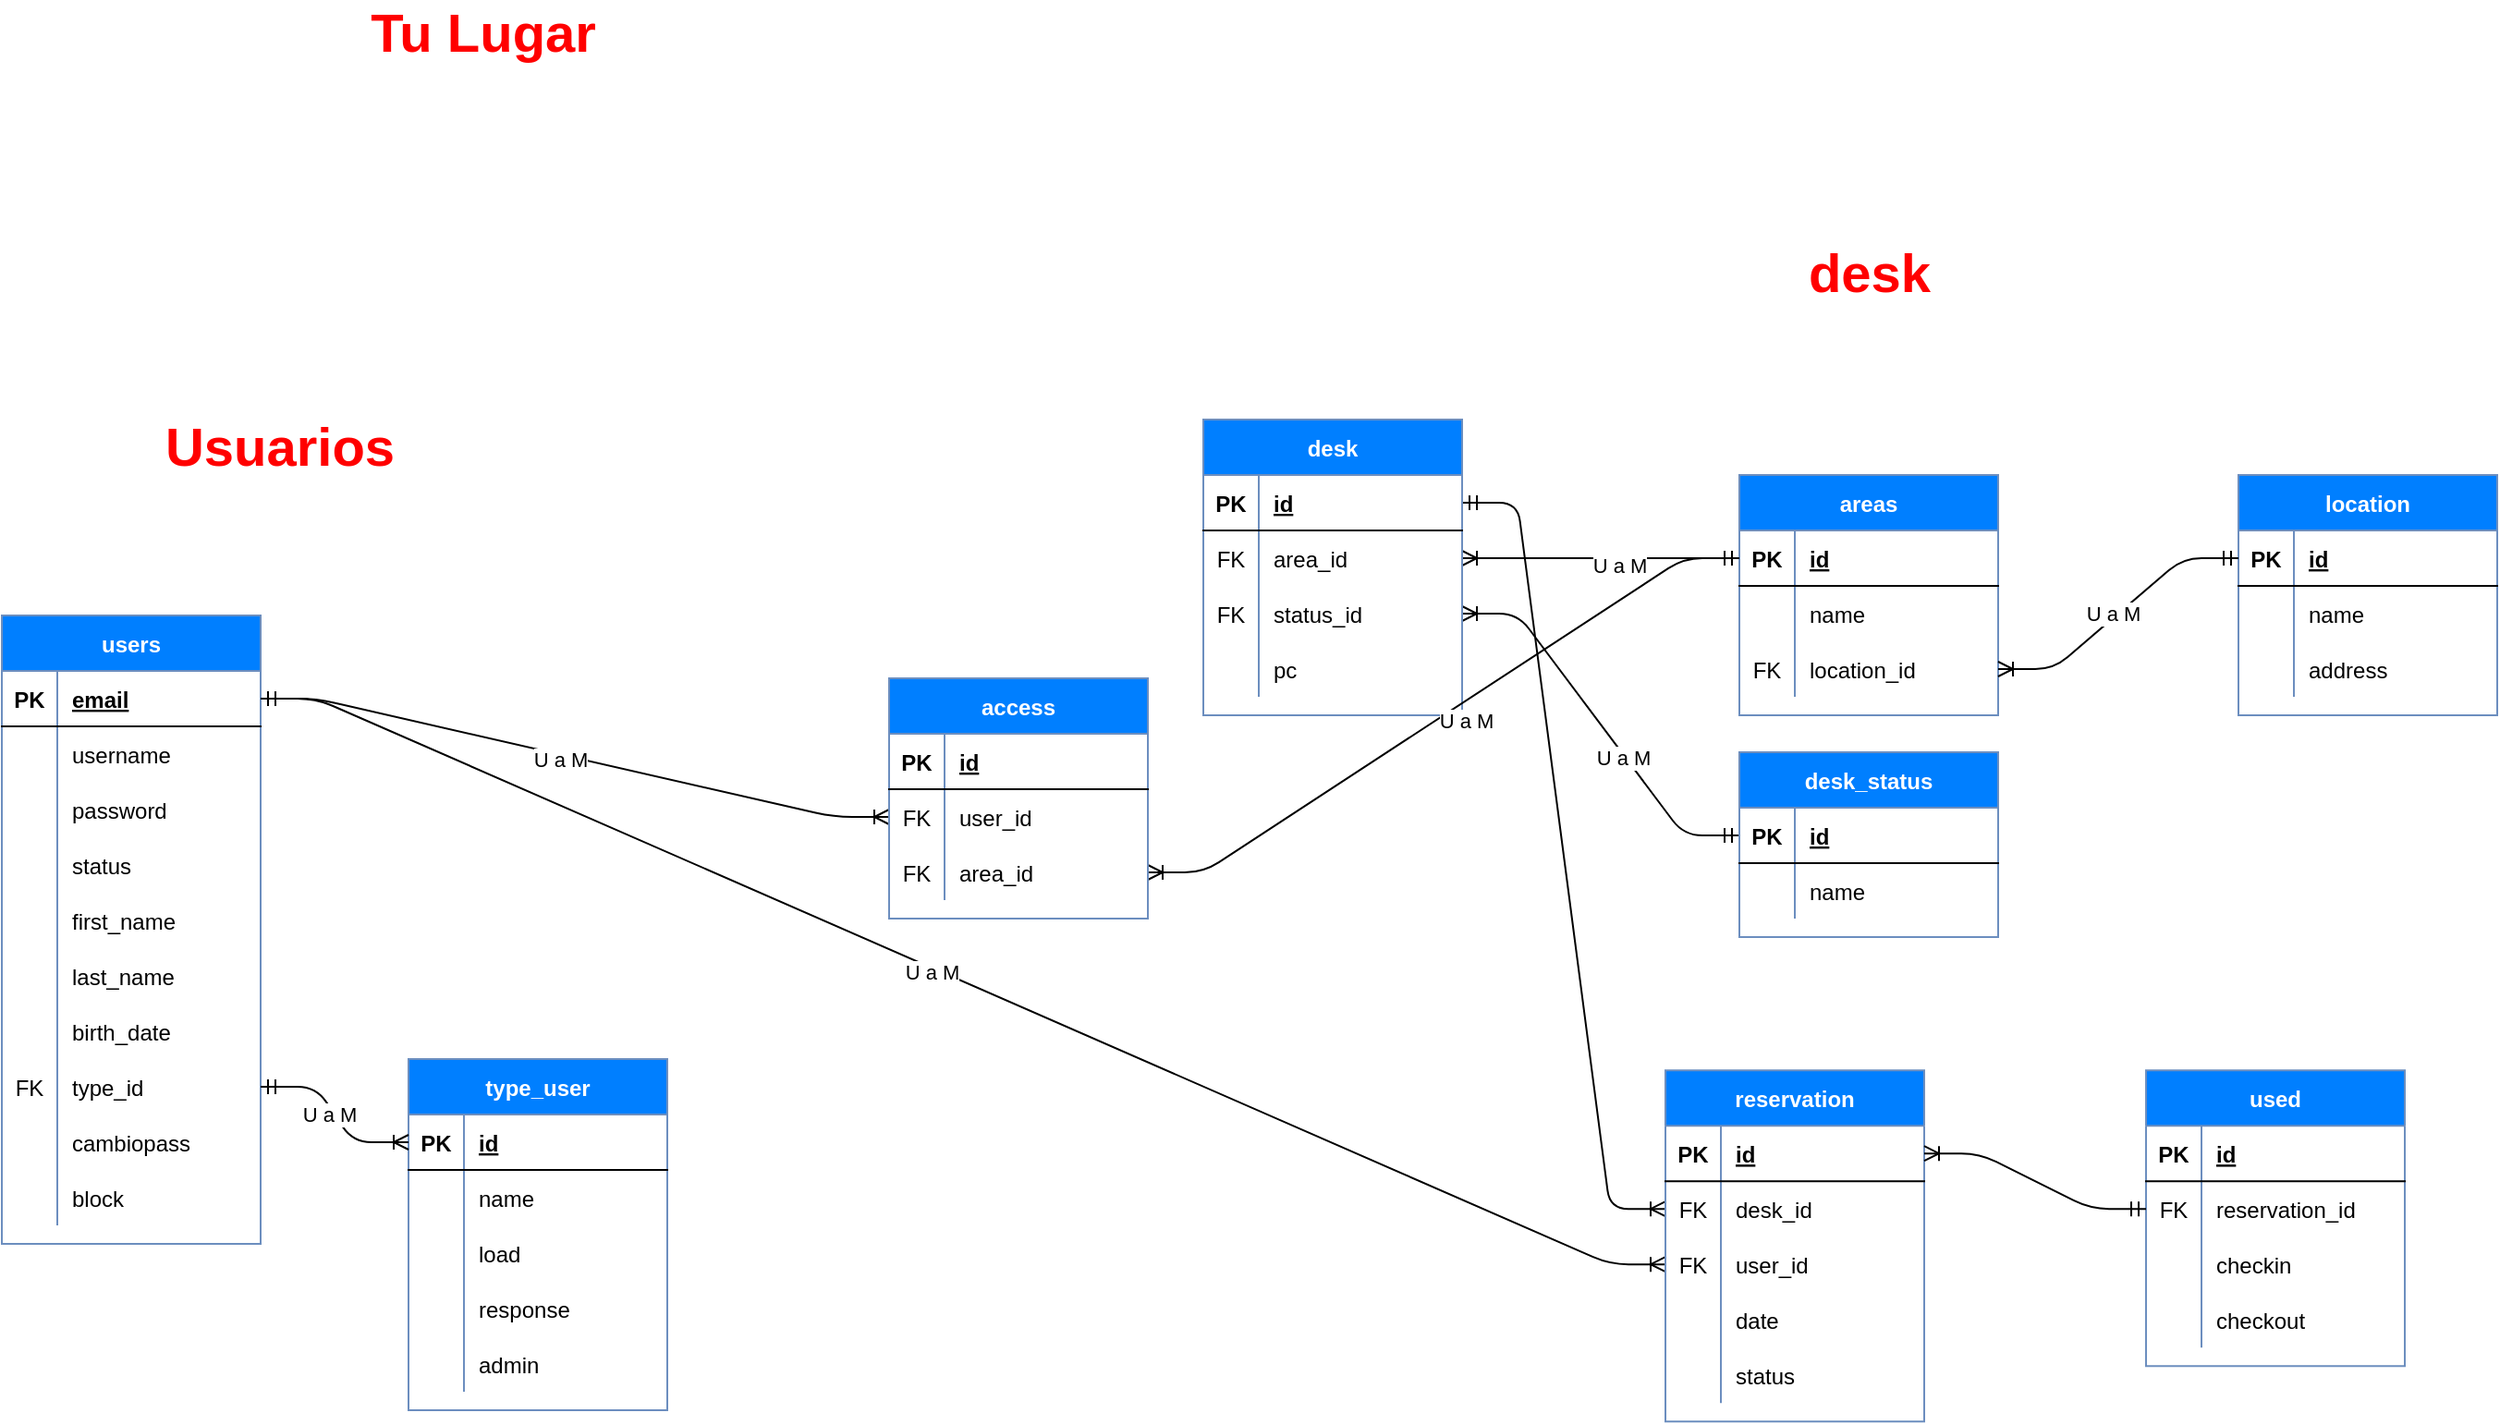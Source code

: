 <mxfile version="13.7.5" type="github">
  <diagram id="R5pfA701NaSD8N2ByGOf" name="Page-1">
    <mxGraphModel dx="3206" dy="490" grid="1" gridSize="10" guides="1" tooltips="1" connect="1" arrows="1" fold="1" page="1" pageScale="1" pageWidth="1169" pageHeight="827" math="0" shadow="0">
      <root>
        <mxCell id="0" />
        <mxCell id="1" parent="0" />
        <mxCell id="119IcOjmTgw26iHcHYF6-54" value="&lt;span style=&quot;font-size: 29px&quot;&gt;&lt;b&gt;Tu Lugar&lt;/b&gt;&lt;/span&gt;" style="text;html=1;align=center;verticalAlign=middle;resizable=0;points=[];;autosize=1;fontColor=#FF0000;" parent="1" vertex="1">
          <mxGeometry x="-1240" y="50" width="140" height="30" as="geometry" />
        </mxCell>
        <mxCell id="119IcOjmTgw26iHcHYF6-61" style="edgeStyle=orthogonalEdgeStyle;rounded=0;orthogonalLoop=1;jettySize=auto;html=1;exitX=0;exitY=0.25;exitDx=0;exitDy=0;entryX=0.5;entryY=1;entryDx=0;entryDy=0;fontSize=20;strokeColor=none;endArrow=ERoneToMany;endFill=0;startArrow=ERmandOne;startFill=0;" parent="1" edge="1">
          <mxGeometry relative="1" as="geometry">
            <mxPoint x="-874.833" y="496.17" as="targetPoint" />
            <mxPoint x="-670.5" y="390.59" as="sourcePoint" />
          </mxGeometry>
        </mxCell>
        <mxCell id="CLIR_dkmVU7LcoB8GXZn-50" value="" style="edgeStyle=entityRelationEdgeStyle;fontSize=12;html=1;endArrow=ERoneToMany;startArrow=ERmandOne;" parent="1" source="wo6G9_hcHMEhKj3WZoyq-82" target="wo6G9_hcHMEhKj3WZoyq-15" edge="1">
          <mxGeometry width="100" height="100" relative="1" as="geometry">
            <mxPoint x="-1159.5" y="414" as="sourcePoint" />
            <mxPoint x="-1059.5" y="314" as="targetPoint" />
          </mxGeometry>
        </mxCell>
        <mxCell id="CLIR_dkmVU7LcoB8GXZn-51" value="U a M" style="edgeLabel;html=1;align=center;verticalAlign=middle;resizable=0;points=[];fontColor=#000000;" parent="CLIR_dkmVU7LcoB8GXZn-50" vertex="1" connectable="0">
          <mxGeometry x="-0.206" y="1" relative="1" as="geometry">
            <mxPoint as="offset" />
          </mxGeometry>
        </mxCell>
        <mxCell id="CLIR_dkmVU7LcoB8GXZn-52" value="" style="edgeStyle=entityRelationEdgeStyle;fontSize=12;html=1;endArrow=ERoneToMany;startArrow=ERmandOne;" parent="1" source="wo6G9_hcHMEhKj3WZoyq-42" target="wo6G9_hcHMEhKj3WZoyq-12" edge="1">
          <mxGeometry width="100" height="100" relative="1" as="geometry">
            <mxPoint x="-1159.5" y="414" as="sourcePoint" />
            <mxPoint x="-1059.5" y="314" as="targetPoint" />
          </mxGeometry>
        </mxCell>
        <mxCell id="CLIR_dkmVU7LcoB8GXZn-53" value="U a M" style="edgeLabel;html=1;align=center;verticalAlign=middle;resizable=0;points=[];fontColor=#000000;" parent="CLIR_dkmVU7LcoB8GXZn-52" vertex="1" connectable="0">
          <mxGeometry x="-0.007" y="2" relative="1" as="geometry">
            <mxPoint x="9.53" y="1.5" as="offset" />
          </mxGeometry>
        </mxCell>
        <mxCell id="XidrcmPHRUJYJWmRy7Ku-38" value="&lt;span style=&quot;font-size: 29px&quot;&gt;&lt;b&gt;desk&lt;/b&gt;&lt;/span&gt;" style="text;html=1;align=center;verticalAlign=middle;resizable=0;points=[];;autosize=1;fontColor=#FF0000;" parent="1" vertex="1">
          <mxGeometry x="-460" y="180" width="80" height="30" as="geometry" />
        </mxCell>
        <mxCell id="AehaRHMQvMuTLqHuPT1a-1" value="&lt;span style=&quot;font-size: 29px&quot;&gt;&lt;b&gt;Usuarios&lt;/b&gt;&lt;/span&gt;" style="text;html=1;align=center;verticalAlign=middle;resizable=0;points=[];;autosize=1;fontColor=#FF0000;" parent="1" vertex="1">
          <mxGeometry x="-1350" y="274" width="140" height="30" as="geometry" />
        </mxCell>
        <mxCell id="q4nYXfPgGUGxlYT1T-ly-5" value="" style="edgeStyle=entityRelationEdgeStyle;fontSize=12;html=1;endArrow=ERoneToMany;startArrow=ERmandOne;entryX=0;entryY=0.5;entryDx=0;entryDy=0;" parent="1" source="wo6G9_hcHMEhKj3WZoyq-115" target="wo6G9_hcHMEhKj3WZoyq-108" edge="1">
          <mxGeometry width="100" height="100" relative="1" as="geometry">
            <mxPoint x="-1550" y="505.94" as="sourcePoint" />
            <mxPoint x="-872.62" y="650" as="targetPoint" />
          </mxGeometry>
        </mxCell>
        <mxCell id="q4nYXfPgGUGxlYT1T-ly-6" value="U a M" style="edgeLabel;html=1;align=center;verticalAlign=middle;resizable=0;points=[];" parent="q4nYXfPgGUGxlYT1T-ly-5" vertex="1" connectable="0">
          <mxGeometry x="-0.044" y="-2" relative="1" as="geometry">
            <mxPoint as="offset" />
          </mxGeometry>
        </mxCell>
        <mxCell id="q4nYXfPgGUGxlYT1T-ly-7" value="" style="edgeStyle=entityRelationEdgeStyle;fontSize=12;html=1;endArrow=ERoneToMany;startArrow=ERmandOne;entryX=0;entryY=0.5;entryDx=0;entryDy=0;" parent="1" source="wo6G9_hcHMEhKj3WZoyq-9" target="wo6G9_hcHMEhKj3WZoyq-105" edge="1">
          <mxGeometry width="100" height="100" relative="1" as="geometry">
            <mxPoint x="-680.5" y="440" as="sourcePoint" />
            <mxPoint x="-1120" y="430" as="targetPoint" />
          </mxGeometry>
        </mxCell>
        <mxCell id="wo6G9_hcHMEhKj3WZoyq-8" value="desk" style="shape=table;startSize=30;container=1;collapsible=1;childLayout=tableLayout;fixedRows=1;rowLines=0;fontStyle=1;align=center;resizeLast=1;labelBackgroundColor=none;strokeColor=#6c8ebf;fillColor=#007FFF;fontColor=#FFFFFF;" parent="1" vertex="1">
          <mxGeometry x="-780" y="274" width="140" height="160" as="geometry">
            <mxRectangle x="-620" y="560" width="60" height="30" as="alternateBounds" />
          </mxGeometry>
        </mxCell>
        <mxCell id="wo6G9_hcHMEhKj3WZoyq-9" value="" style="shape=partialRectangle;collapsible=0;dropTarget=0;pointerEvents=0;fillColor=none;top=0;left=0;bottom=1;right=0;points=[[0,0.5],[1,0.5]];portConstraint=eastwest;" parent="wo6G9_hcHMEhKj3WZoyq-8" vertex="1">
          <mxGeometry y="30" width="140" height="30" as="geometry" />
        </mxCell>
        <mxCell id="wo6G9_hcHMEhKj3WZoyq-10" value="PK" style="shape=partialRectangle;connectable=0;fillColor=none;top=0;left=0;bottom=0;right=0;fontStyle=1;overflow=hidden;" parent="wo6G9_hcHMEhKj3WZoyq-9" vertex="1">
          <mxGeometry width="30" height="30" as="geometry" />
        </mxCell>
        <mxCell id="wo6G9_hcHMEhKj3WZoyq-11" value="id" style="shape=partialRectangle;connectable=0;fillColor=none;top=0;left=0;bottom=0;right=0;align=left;spacingLeft=6;fontStyle=5;overflow=hidden;" parent="wo6G9_hcHMEhKj3WZoyq-9" vertex="1">
          <mxGeometry x="30" width="110" height="30" as="geometry" />
        </mxCell>
        <mxCell id="wo6G9_hcHMEhKj3WZoyq-12" value="" style="shape=partialRectangle;collapsible=0;dropTarget=0;pointerEvents=0;fillColor=none;top=0;left=0;bottom=0;right=0;points=[[0,0.5],[1,0.5]];portConstraint=eastwest;" parent="wo6G9_hcHMEhKj3WZoyq-8" vertex="1">
          <mxGeometry y="60" width="140" height="30" as="geometry" />
        </mxCell>
        <mxCell id="wo6G9_hcHMEhKj3WZoyq-13" value="FK" style="shape=partialRectangle;connectable=0;fillColor=none;top=0;left=0;bottom=0;right=0;editable=1;overflow=hidden;" parent="wo6G9_hcHMEhKj3WZoyq-12" vertex="1">
          <mxGeometry width="30" height="30" as="geometry" />
        </mxCell>
        <mxCell id="wo6G9_hcHMEhKj3WZoyq-14" value="area_id" style="shape=partialRectangle;connectable=0;fillColor=none;top=0;left=0;bottom=0;right=0;align=left;spacingLeft=6;overflow=hidden;" parent="wo6G9_hcHMEhKj3WZoyq-12" vertex="1">
          <mxGeometry x="30" width="110" height="30" as="geometry" />
        </mxCell>
        <mxCell id="wo6G9_hcHMEhKj3WZoyq-15" value="" style="shape=partialRectangle;collapsible=0;dropTarget=0;pointerEvents=0;fillColor=none;top=0;left=0;bottom=0;right=0;points=[[0,0.5],[1,0.5]];portConstraint=eastwest;" parent="wo6G9_hcHMEhKj3WZoyq-8" vertex="1">
          <mxGeometry y="90" width="140" height="30" as="geometry" />
        </mxCell>
        <mxCell id="wo6G9_hcHMEhKj3WZoyq-16" value="FK" style="shape=partialRectangle;connectable=0;fillColor=none;top=0;left=0;bottom=0;right=0;editable=1;overflow=hidden;" parent="wo6G9_hcHMEhKj3WZoyq-15" vertex="1">
          <mxGeometry width="30" height="30" as="geometry" />
        </mxCell>
        <mxCell id="wo6G9_hcHMEhKj3WZoyq-17" value="status_id" style="shape=partialRectangle;connectable=0;fillColor=none;top=0;left=0;bottom=0;right=0;align=left;spacingLeft=6;overflow=hidden;" parent="wo6G9_hcHMEhKj3WZoyq-15" vertex="1">
          <mxGeometry x="30" width="110" height="30" as="geometry" />
        </mxCell>
        <mxCell id="wo6G9_hcHMEhKj3WZoyq-18" value="" style="shape=partialRectangle;collapsible=0;dropTarget=0;pointerEvents=0;fillColor=none;top=0;left=0;bottom=0;right=0;points=[[0,0.5],[1,0.5]];portConstraint=eastwest;" parent="wo6G9_hcHMEhKj3WZoyq-8" vertex="1">
          <mxGeometry y="120" width="140" height="30" as="geometry" />
        </mxCell>
        <mxCell id="wo6G9_hcHMEhKj3WZoyq-19" value="" style="shape=partialRectangle;connectable=0;fillColor=none;top=0;left=0;bottom=0;right=0;editable=1;overflow=hidden;" parent="wo6G9_hcHMEhKj3WZoyq-18" vertex="1">
          <mxGeometry width="30" height="30" as="geometry" />
        </mxCell>
        <mxCell id="wo6G9_hcHMEhKj3WZoyq-20" value="pc" style="shape=partialRectangle;connectable=0;fillColor=none;top=0;left=0;bottom=0;right=0;align=left;spacingLeft=6;overflow=hidden;" parent="wo6G9_hcHMEhKj3WZoyq-18" vertex="1">
          <mxGeometry x="30" width="110" height="30" as="geometry" />
        </mxCell>
        <mxCell id="wo6G9_hcHMEhKj3WZoyq-41" value="areas" style="shape=table;startSize=30;container=1;collapsible=1;childLayout=tableLayout;fixedRows=1;rowLines=0;fontStyle=1;align=center;resizeLast=1;labelBackgroundColor=none;strokeColor=#6c8ebf;fillColor=#007FFF;fontColor=#FFFFFF;" parent="1" vertex="1">
          <mxGeometry x="-490" y="304" width="140" height="130" as="geometry">
            <mxRectangle x="-620" y="560" width="60" height="30" as="alternateBounds" />
          </mxGeometry>
        </mxCell>
        <mxCell id="wo6G9_hcHMEhKj3WZoyq-42" value="" style="shape=partialRectangle;collapsible=0;dropTarget=0;pointerEvents=0;fillColor=none;top=0;left=0;bottom=1;right=0;points=[[0,0.5],[1,0.5]];portConstraint=eastwest;" parent="wo6G9_hcHMEhKj3WZoyq-41" vertex="1">
          <mxGeometry y="30" width="140" height="30" as="geometry" />
        </mxCell>
        <mxCell id="wo6G9_hcHMEhKj3WZoyq-43" value="PK" style="shape=partialRectangle;connectable=0;fillColor=none;top=0;left=0;bottom=0;right=0;fontStyle=1;overflow=hidden;" parent="wo6G9_hcHMEhKj3WZoyq-42" vertex="1">
          <mxGeometry width="30" height="30" as="geometry" />
        </mxCell>
        <mxCell id="wo6G9_hcHMEhKj3WZoyq-44" value="id" style="shape=partialRectangle;connectable=0;fillColor=none;top=0;left=0;bottom=0;right=0;align=left;spacingLeft=6;fontStyle=5;overflow=hidden;" parent="wo6G9_hcHMEhKj3WZoyq-42" vertex="1">
          <mxGeometry x="30" width="110" height="30" as="geometry" />
        </mxCell>
        <mxCell id="wo6G9_hcHMEhKj3WZoyq-45" value="" style="shape=partialRectangle;collapsible=0;dropTarget=0;pointerEvents=0;fillColor=none;top=0;left=0;bottom=0;right=0;points=[[0,0.5],[1,0.5]];portConstraint=eastwest;" parent="wo6G9_hcHMEhKj3WZoyq-41" vertex="1">
          <mxGeometry y="60" width="140" height="30" as="geometry" />
        </mxCell>
        <mxCell id="wo6G9_hcHMEhKj3WZoyq-46" value="" style="shape=partialRectangle;connectable=0;fillColor=none;top=0;left=0;bottom=0;right=0;editable=1;overflow=hidden;" parent="wo6G9_hcHMEhKj3WZoyq-45" vertex="1">
          <mxGeometry width="30" height="30" as="geometry" />
        </mxCell>
        <mxCell id="wo6G9_hcHMEhKj3WZoyq-47" value="name" style="shape=partialRectangle;connectable=0;fillColor=none;top=0;left=0;bottom=0;right=0;align=left;spacingLeft=6;overflow=hidden;" parent="wo6G9_hcHMEhKj3WZoyq-45" vertex="1">
          <mxGeometry x="30" width="110" height="30" as="geometry" />
        </mxCell>
        <mxCell id="wo6G9_hcHMEhKj3WZoyq-48" value="" style="shape=partialRectangle;collapsible=0;dropTarget=0;pointerEvents=0;fillColor=none;top=0;left=0;bottom=0;right=0;points=[[0,0.5],[1,0.5]];portConstraint=eastwest;" parent="wo6G9_hcHMEhKj3WZoyq-41" vertex="1">
          <mxGeometry y="90" width="140" height="30" as="geometry" />
        </mxCell>
        <mxCell id="wo6G9_hcHMEhKj3WZoyq-49" value="FK" style="shape=partialRectangle;connectable=0;fillColor=none;top=0;left=0;bottom=0;right=0;editable=1;overflow=hidden;" parent="wo6G9_hcHMEhKj3WZoyq-48" vertex="1">
          <mxGeometry width="30" height="30" as="geometry" />
        </mxCell>
        <mxCell id="wo6G9_hcHMEhKj3WZoyq-50" value="location_id" style="shape=partialRectangle;connectable=0;fillColor=none;top=0;left=0;bottom=0;right=0;align=left;spacingLeft=6;overflow=hidden;" parent="wo6G9_hcHMEhKj3WZoyq-48" vertex="1">
          <mxGeometry x="30" width="110" height="30" as="geometry" />
        </mxCell>
        <mxCell id="wo6G9_hcHMEhKj3WZoyq-81" value="desk_status" style="shape=table;startSize=30;container=1;collapsible=1;childLayout=tableLayout;fixedRows=1;rowLines=0;fontStyle=1;align=center;resizeLast=1;labelBackgroundColor=none;strokeColor=#6c8ebf;fillColor=#007FFF;fontColor=#FFFFFF;" parent="1" vertex="1">
          <mxGeometry x="-490" y="454" width="140" height="100" as="geometry">
            <mxRectangle x="-620" y="560" width="60" height="30" as="alternateBounds" />
          </mxGeometry>
        </mxCell>
        <mxCell id="wo6G9_hcHMEhKj3WZoyq-82" value="" style="shape=partialRectangle;collapsible=0;dropTarget=0;pointerEvents=0;fillColor=none;top=0;left=0;bottom=1;right=0;points=[[0,0.5],[1,0.5]];portConstraint=eastwest;" parent="wo6G9_hcHMEhKj3WZoyq-81" vertex="1">
          <mxGeometry y="30" width="140" height="30" as="geometry" />
        </mxCell>
        <mxCell id="wo6G9_hcHMEhKj3WZoyq-83" value="PK" style="shape=partialRectangle;connectable=0;fillColor=none;top=0;left=0;bottom=0;right=0;fontStyle=1;overflow=hidden;" parent="wo6G9_hcHMEhKj3WZoyq-82" vertex="1">
          <mxGeometry width="30" height="30" as="geometry" />
        </mxCell>
        <mxCell id="wo6G9_hcHMEhKj3WZoyq-84" value="id" style="shape=partialRectangle;connectable=0;fillColor=none;top=0;left=0;bottom=0;right=0;align=left;spacingLeft=6;fontStyle=5;overflow=hidden;" parent="wo6G9_hcHMEhKj3WZoyq-82" vertex="1">
          <mxGeometry x="30" width="110" height="30" as="geometry" />
        </mxCell>
        <mxCell id="wo6G9_hcHMEhKj3WZoyq-85" value="" style="shape=partialRectangle;collapsible=0;dropTarget=0;pointerEvents=0;fillColor=none;top=0;left=0;bottom=0;right=0;points=[[0,0.5],[1,0.5]];portConstraint=eastwest;" parent="wo6G9_hcHMEhKj3WZoyq-81" vertex="1">
          <mxGeometry y="60" width="140" height="30" as="geometry" />
        </mxCell>
        <mxCell id="wo6G9_hcHMEhKj3WZoyq-86" value="" style="shape=partialRectangle;connectable=0;fillColor=none;top=0;left=0;bottom=0;right=0;editable=1;overflow=hidden;" parent="wo6G9_hcHMEhKj3WZoyq-85" vertex="1">
          <mxGeometry width="30" height="30" as="geometry" />
        </mxCell>
        <mxCell id="wo6G9_hcHMEhKj3WZoyq-87" value="name" style="shape=partialRectangle;connectable=0;fillColor=none;top=0;left=0;bottom=0;right=0;align=left;spacingLeft=6;overflow=hidden;" parent="wo6G9_hcHMEhKj3WZoyq-85" vertex="1">
          <mxGeometry x="30" width="110" height="30" as="geometry" />
        </mxCell>
        <mxCell id="wo6G9_hcHMEhKj3WZoyq-91" value="location" style="shape=table;startSize=30;container=1;collapsible=1;childLayout=tableLayout;fixedRows=1;rowLines=0;fontStyle=1;align=center;resizeLast=1;labelBackgroundColor=none;strokeColor=#6c8ebf;fillColor=#007FFF;fontColor=#FFFFFF;" parent="1" vertex="1">
          <mxGeometry x="-220" y="304" width="140" height="130" as="geometry">
            <mxRectangle x="-620" y="560" width="60" height="30" as="alternateBounds" />
          </mxGeometry>
        </mxCell>
        <mxCell id="wo6G9_hcHMEhKj3WZoyq-92" value="" style="shape=partialRectangle;collapsible=0;dropTarget=0;pointerEvents=0;fillColor=none;top=0;left=0;bottom=1;right=0;points=[[0,0.5],[1,0.5]];portConstraint=eastwest;" parent="wo6G9_hcHMEhKj3WZoyq-91" vertex="1">
          <mxGeometry y="30" width="140" height="30" as="geometry" />
        </mxCell>
        <mxCell id="wo6G9_hcHMEhKj3WZoyq-93" value="PK" style="shape=partialRectangle;connectable=0;fillColor=none;top=0;left=0;bottom=0;right=0;fontStyle=1;overflow=hidden;" parent="wo6G9_hcHMEhKj3WZoyq-92" vertex="1">
          <mxGeometry width="30" height="30" as="geometry" />
        </mxCell>
        <mxCell id="wo6G9_hcHMEhKj3WZoyq-94" value="id" style="shape=partialRectangle;connectable=0;fillColor=none;top=0;left=0;bottom=0;right=0;align=left;spacingLeft=6;fontStyle=5;overflow=hidden;" parent="wo6G9_hcHMEhKj3WZoyq-92" vertex="1">
          <mxGeometry x="30" width="110" height="30" as="geometry" />
        </mxCell>
        <mxCell id="wo6G9_hcHMEhKj3WZoyq-95" value="" style="shape=partialRectangle;collapsible=0;dropTarget=0;pointerEvents=0;fillColor=none;top=0;left=0;bottom=0;right=0;points=[[0,0.5],[1,0.5]];portConstraint=eastwest;" parent="wo6G9_hcHMEhKj3WZoyq-91" vertex="1">
          <mxGeometry y="60" width="140" height="30" as="geometry" />
        </mxCell>
        <mxCell id="wo6G9_hcHMEhKj3WZoyq-96" value="" style="shape=partialRectangle;connectable=0;fillColor=none;top=0;left=0;bottom=0;right=0;editable=1;overflow=hidden;" parent="wo6G9_hcHMEhKj3WZoyq-95" vertex="1">
          <mxGeometry width="30" height="30" as="geometry" />
        </mxCell>
        <mxCell id="wo6G9_hcHMEhKj3WZoyq-97" value="name" style="shape=partialRectangle;connectable=0;fillColor=none;top=0;left=0;bottom=0;right=0;align=left;spacingLeft=6;overflow=hidden;" parent="wo6G9_hcHMEhKj3WZoyq-95" vertex="1">
          <mxGeometry x="30" width="110" height="30" as="geometry" />
        </mxCell>
        <mxCell id="wo6G9_hcHMEhKj3WZoyq-98" value="" style="shape=partialRectangle;collapsible=0;dropTarget=0;pointerEvents=0;fillColor=none;top=0;left=0;bottom=0;right=0;points=[[0,0.5],[1,0.5]];portConstraint=eastwest;" parent="wo6G9_hcHMEhKj3WZoyq-91" vertex="1">
          <mxGeometry y="90" width="140" height="30" as="geometry" />
        </mxCell>
        <mxCell id="wo6G9_hcHMEhKj3WZoyq-99" value="" style="shape=partialRectangle;connectable=0;fillColor=none;top=0;left=0;bottom=0;right=0;editable=1;overflow=hidden;" parent="wo6G9_hcHMEhKj3WZoyq-98" vertex="1">
          <mxGeometry width="30" height="30" as="geometry" />
        </mxCell>
        <mxCell id="wo6G9_hcHMEhKj3WZoyq-100" value="address" style="shape=partialRectangle;connectable=0;fillColor=none;top=0;left=0;bottom=0;right=0;align=left;spacingLeft=6;overflow=hidden;" parent="wo6G9_hcHMEhKj3WZoyq-98" vertex="1">
          <mxGeometry x="30" width="110" height="30" as="geometry" />
        </mxCell>
        <mxCell id="wo6G9_hcHMEhKj3WZoyq-6" value="" style="edgeStyle=entityRelationEdgeStyle;fontSize=12;html=1;endArrow=ERoneToMany;startArrow=ERmandOne;" parent="1" source="wo6G9_hcHMEhKj3WZoyq-92" target="wo6G9_hcHMEhKj3WZoyq-48" edge="1">
          <mxGeometry width="100" height="100" relative="1" as="geometry">
            <mxPoint x="-560" y="314" as="sourcePoint" />
            <mxPoint x="-460" y="214" as="targetPoint" />
          </mxGeometry>
        </mxCell>
        <mxCell id="wo6G9_hcHMEhKj3WZoyq-7" value="U a M" style="edgeLabel;html=1;align=center;verticalAlign=middle;resizable=0;points=[];fontColor=#000000;" parent="1" vertex="1" connectable="0">
          <mxGeometry x="-580.004" y="353.997" as="geometry">
            <mxPoint x="292" y="25" as="offset" />
          </mxGeometry>
        </mxCell>
        <mxCell id="wo6G9_hcHMEhKj3WZoyq-101" value="reservation" style="shape=table;startSize=30;container=1;collapsible=1;childLayout=tableLayout;fixedRows=1;rowLines=0;fontStyle=1;align=center;resizeLast=1;labelBackgroundColor=none;strokeColor=#6c8ebf;fillColor=#007FFF;fontColor=#FFFFFF;" parent="1" vertex="1">
          <mxGeometry x="-530" y="626.08" width="140" height="190" as="geometry">
            <mxRectangle x="-620" y="560" width="60" height="30" as="alternateBounds" />
          </mxGeometry>
        </mxCell>
        <mxCell id="wo6G9_hcHMEhKj3WZoyq-102" value="" style="shape=partialRectangle;collapsible=0;dropTarget=0;pointerEvents=0;fillColor=none;top=0;left=0;bottom=1;right=0;points=[[0,0.5],[1,0.5]];portConstraint=eastwest;" parent="wo6G9_hcHMEhKj3WZoyq-101" vertex="1">
          <mxGeometry y="30" width="140" height="30" as="geometry" />
        </mxCell>
        <mxCell id="wo6G9_hcHMEhKj3WZoyq-103" value="PK" style="shape=partialRectangle;connectable=0;fillColor=none;top=0;left=0;bottom=0;right=0;fontStyle=1;overflow=hidden;" parent="wo6G9_hcHMEhKj3WZoyq-102" vertex="1">
          <mxGeometry width="30" height="30" as="geometry" />
        </mxCell>
        <mxCell id="wo6G9_hcHMEhKj3WZoyq-104" value="id" style="shape=partialRectangle;connectable=0;fillColor=none;top=0;left=0;bottom=0;right=0;align=left;spacingLeft=6;fontStyle=5;overflow=hidden;" parent="wo6G9_hcHMEhKj3WZoyq-102" vertex="1">
          <mxGeometry x="30" width="110" height="30" as="geometry" />
        </mxCell>
        <mxCell id="wo6G9_hcHMEhKj3WZoyq-105" value="" style="shape=partialRectangle;collapsible=0;dropTarget=0;pointerEvents=0;fillColor=none;top=0;left=0;bottom=0;right=0;points=[[0,0.5],[1,0.5]];portConstraint=eastwest;" parent="wo6G9_hcHMEhKj3WZoyq-101" vertex="1">
          <mxGeometry y="60" width="140" height="30" as="geometry" />
        </mxCell>
        <mxCell id="wo6G9_hcHMEhKj3WZoyq-106" value="FK" style="shape=partialRectangle;connectable=0;fillColor=none;top=0;left=0;bottom=0;right=0;editable=1;overflow=hidden;" parent="wo6G9_hcHMEhKj3WZoyq-105" vertex="1">
          <mxGeometry width="30" height="30" as="geometry" />
        </mxCell>
        <mxCell id="wo6G9_hcHMEhKj3WZoyq-107" value="desk_id" style="shape=partialRectangle;connectable=0;fillColor=none;top=0;left=0;bottom=0;right=0;align=left;spacingLeft=6;overflow=hidden;" parent="wo6G9_hcHMEhKj3WZoyq-105" vertex="1">
          <mxGeometry x="30" width="110" height="30" as="geometry" />
        </mxCell>
        <mxCell id="wo6G9_hcHMEhKj3WZoyq-108" value="" style="shape=partialRectangle;collapsible=0;dropTarget=0;pointerEvents=0;fillColor=none;top=0;left=0;bottom=0;right=0;points=[[0,0.5],[1,0.5]];portConstraint=eastwest;" parent="wo6G9_hcHMEhKj3WZoyq-101" vertex="1">
          <mxGeometry y="90" width="140" height="30" as="geometry" />
        </mxCell>
        <mxCell id="wo6G9_hcHMEhKj3WZoyq-109" value="FK" style="shape=partialRectangle;connectable=0;fillColor=none;top=0;left=0;bottom=0;right=0;editable=1;overflow=hidden;" parent="wo6G9_hcHMEhKj3WZoyq-108" vertex="1">
          <mxGeometry width="30" height="30" as="geometry" />
        </mxCell>
        <mxCell id="wo6G9_hcHMEhKj3WZoyq-110" value="user_id" style="shape=partialRectangle;connectable=0;fillColor=none;top=0;left=0;bottom=0;right=0;align=left;spacingLeft=6;overflow=hidden;" parent="wo6G9_hcHMEhKj3WZoyq-108" vertex="1">
          <mxGeometry x="30" width="110" height="30" as="geometry" />
        </mxCell>
        <mxCell id="wo6G9_hcHMEhKj3WZoyq-111" value="" style="shape=partialRectangle;collapsible=0;dropTarget=0;pointerEvents=0;fillColor=none;top=0;left=0;bottom=0;right=0;points=[[0,0.5],[1,0.5]];portConstraint=eastwest;" parent="wo6G9_hcHMEhKj3WZoyq-101" vertex="1">
          <mxGeometry y="120" width="140" height="30" as="geometry" />
        </mxCell>
        <mxCell id="wo6G9_hcHMEhKj3WZoyq-112" value="" style="shape=partialRectangle;connectable=0;fillColor=none;top=0;left=0;bottom=0;right=0;editable=1;overflow=hidden;" parent="wo6G9_hcHMEhKj3WZoyq-111" vertex="1">
          <mxGeometry width="30" height="30" as="geometry" />
        </mxCell>
        <mxCell id="wo6G9_hcHMEhKj3WZoyq-113" value="date" style="shape=partialRectangle;connectable=0;fillColor=none;top=0;left=0;bottom=0;right=0;align=left;spacingLeft=6;overflow=hidden;" parent="wo6G9_hcHMEhKj3WZoyq-111" vertex="1">
          <mxGeometry x="30" width="110" height="30" as="geometry" />
        </mxCell>
        <mxCell id="wo6G9_hcHMEhKj3WZoyq-177" value="" style="shape=partialRectangle;collapsible=0;dropTarget=0;pointerEvents=0;fillColor=none;top=0;left=0;bottom=0;right=0;points=[[0,0.5],[1,0.5]];portConstraint=eastwest;" parent="wo6G9_hcHMEhKj3WZoyq-101" vertex="1">
          <mxGeometry y="150" width="140" height="30" as="geometry" />
        </mxCell>
        <mxCell id="wo6G9_hcHMEhKj3WZoyq-178" value="" style="shape=partialRectangle;connectable=0;fillColor=none;top=0;left=0;bottom=0;right=0;editable=1;overflow=hidden;" parent="wo6G9_hcHMEhKj3WZoyq-177" vertex="1">
          <mxGeometry width="30" height="30" as="geometry" />
        </mxCell>
        <mxCell id="wo6G9_hcHMEhKj3WZoyq-179" value="status" style="shape=partialRectangle;connectable=0;fillColor=none;top=0;left=0;bottom=0;right=0;align=left;spacingLeft=6;overflow=hidden;" parent="wo6G9_hcHMEhKj3WZoyq-177" vertex="1">
          <mxGeometry x="30" width="110" height="30" as="geometry" />
        </mxCell>
        <mxCell id="wo6G9_hcHMEhKj3WZoyq-114" value="users" style="shape=table;startSize=30;container=1;collapsible=1;childLayout=tableLayout;fixedRows=1;rowLines=0;fontStyle=1;align=center;resizeLast=1;labelBackgroundColor=none;strokeColor=#6c8ebf;fillColor=#007FFF;fontColor=#FFFFFF;" parent="1" vertex="1">
          <mxGeometry x="-1430" y="380.0" width="140" height="340" as="geometry">
            <mxRectangle x="-620" y="560" width="60" height="30" as="alternateBounds" />
          </mxGeometry>
        </mxCell>
        <mxCell id="wo6G9_hcHMEhKj3WZoyq-115" value="" style="shape=partialRectangle;collapsible=0;dropTarget=0;pointerEvents=0;fillColor=none;top=0;left=0;bottom=1;right=0;points=[[0,0.5],[1,0.5]];portConstraint=eastwest;" parent="wo6G9_hcHMEhKj3WZoyq-114" vertex="1">
          <mxGeometry y="30" width="140" height="30" as="geometry" />
        </mxCell>
        <mxCell id="wo6G9_hcHMEhKj3WZoyq-116" value="PK" style="shape=partialRectangle;connectable=0;fillColor=none;top=0;left=0;bottom=0;right=0;fontStyle=1;overflow=hidden;" parent="wo6G9_hcHMEhKj3WZoyq-115" vertex="1">
          <mxGeometry width="30" height="30" as="geometry" />
        </mxCell>
        <mxCell id="wo6G9_hcHMEhKj3WZoyq-117" value="email" style="shape=partialRectangle;connectable=0;fillColor=none;top=0;left=0;bottom=0;right=0;align=left;spacingLeft=6;fontStyle=5;overflow=hidden;" parent="wo6G9_hcHMEhKj3WZoyq-115" vertex="1">
          <mxGeometry x="30" width="110" height="30" as="geometry" />
        </mxCell>
        <mxCell id="wo6G9_hcHMEhKj3WZoyq-118" value="" style="shape=partialRectangle;collapsible=0;dropTarget=0;pointerEvents=0;fillColor=none;top=0;left=0;bottom=0;right=0;points=[[0,0.5],[1,0.5]];portConstraint=eastwest;" parent="wo6G9_hcHMEhKj3WZoyq-114" vertex="1">
          <mxGeometry y="60" width="140" height="30" as="geometry" />
        </mxCell>
        <mxCell id="wo6G9_hcHMEhKj3WZoyq-119" value="" style="shape=partialRectangle;connectable=0;fillColor=none;top=0;left=0;bottom=0;right=0;editable=1;overflow=hidden;" parent="wo6G9_hcHMEhKj3WZoyq-118" vertex="1">
          <mxGeometry width="30" height="30" as="geometry" />
        </mxCell>
        <mxCell id="wo6G9_hcHMEhKj3WZoyq-120" value="username" style="shape=partialRectangle;connectable=0;fillColor=none;top=0;left=0;bottom=0;right=0;align=left;spacingLeft=6;overflow=hidden;" parent="wo6G9_hcHMEhKj3WZoyq-118" vertex="1">
          <mxGeometry x="30" width="110" height="30" as="geometry" />
        </mxCell>
        <mxCell id="wo6G9_hcHMEhKj3WZoyq-121" value="" style="shape=partialRectangle;collapsible=0;dropTarget=0;pointerEvents=0;fillColor=none;top=0;left=0;bottom=0;right=0;points=[[0,0.5],[1,0.5]];portConstraint=eastwest;" parent="wo6G9_hcHMEhKj3WZoyq-114" vertex="1">
          <mxGeometry y="90" width="140" height="30" as="geometry" />
        </mxCell>
        <mxCell id="wo6G9_hcHMEhKj3WZoyq-122" value="" style="shape=partialRectangle;connectable=0;fillColor=none;top=0;left=0;bottom=0;right=0;editable=1;overflow=hidden;" parent="wo6G9_hcHMEhKj3WZoyq-121" vertex="1">
          <mxGeometry width="30" height="30" as="geometry" />
        </mxCell>
        <mxCell id="wo6G9_hcHMEhKj3WZoyq-123" value="password" style="shape=partialRectangle;connectable=0;fillColor=none;top=0;left=0;bottom=0;right=0;align=left;spacingLeft=6;overflow=hidden;" parent="wo6G9_hcHMEhKj3WZoyq-121" vertex="1">
          <mxGeometry x="30" width="110" height="30" as="geometry" />
        </mxCell>
        <mxCell id="wo6G9_hcHMEhKj3WZoyq-124" value="" style="shape=partialRectangle;collapsible=0;dropTarget=0;pointerEvents=0;fillColor=none;top=0;left=0;bottom=0;right=0;points=[[0,0.5],[1,0.5]];portConstraint=eastwest;" parent="wo6G9_hcHMEhKj3WZoyq-114" vertex="1">
          <mxGeometry y="120" width="140" height="30" as="geometry" />
        </mxCell>
        <mxCell id="wo6G9_hcHMEhKj3WZoyq-125" value="" style="shape=partialRectangle;connectable=0;fillColor=none;top=0;left=0;bottom=0;right=0;editable=1;overflow=hidden;" parent="wo6G9_hcHMEhKj3WZoyq-124" vertex="1">
          <mxGeometry width="30" height="30" as="geometry" />
        </mxCell>
        <mxCell id="wo6G9_hcHMEhKj3WZoyq-126" value="status" style="shape=partialRectangle;connectable=0;fillColor=none;top=0;left=0;bottom=0;right=0;align=left;spacingLeft=6;overflow=hidden;" parent="wo6G9_hcHMEhKj3WZoyq-124" vertex="1">
          <mxGeometry x="30" width="110" height="30" as="geometry" />
        </mxCell>
        <mxCell id="wo6G9_hcHMEhKj3WZoyq-127" value="" style="shape=partialRectangle;collapsible=0;dropTarget=0;pointerEvents=0;fillColor=none;top=0;left=0;bottom=0;right=0;points=[[0,0.5],[1,0.5]];portConstraint=eastwest;" parent="wo6G9_hcHMEhKj3WZoyq-114" vertex="1">
          <mxGeometry y="150" width="140" height="30" as="geometry" />
        </mxCell>
        <mxCell id="wo6G9_hcHMEhKj3WZoyq-128" value="" style="shape=partialRectangle;connectable=0;fillColor=none;top=0;left=0;bottom=0;right=0;editable=1;overflow=hidden;" parent="wo6G9_hcHMEhKj3WZoyq-127" vertex="1">
          <mxGeometry width="30" height="30" as="geometry" />
        </mxCell>
        <mxCell id="wo6G9_hcHMEhKj3WZoyq-129" value="first_name" style="shape=partialRectangle;connectable=0;fillColor=none;top=0;left=0;bottom=0;right=0;align=left;spacingLeft=6;overflow=hidden;" parent="wo6G9_hcHMEhKj3WZoyq-127" vertex="1">
          <mxGeometry x="30" width="110" height="30" as="geometry" />
        </mxCell>
        <mxCell id="wo6G9_hcHMEhKj3WZoyq-130" value="" style="shape=partialRectangle;collapsible=0;dropTarget=0;pointerEvents=0;fillColor=none;top=0;left=0;bottom=0;right=0;points=[[0,0.5],[1,0.5]];portConstraint=eastwest;" parent="wo6G9_hcHMEhKj3WZoyq-114" vertex="1">
          <mxGeometry y="180" width="140" height="30" as="geometry" />
        </mxCell>
        <mxCell id="wo6G9_hcHMEhKj3WZoyq-131" value="" style="shape=partialRectangle;connectable=0;fillColor=none;top=0;left=0;bottom=0;right=0;editable=1;overflow=hidden;" parent="wo6G9_hcHMEhKj3WZoyq-130" vertex="1">
          <mxGeometry width="30" height="30" as="geometry" />
        </mxCell>
        <mxCell id="wo6G9_hcHMEhKj3WZoyq-132" value="last_name" style="shape=partialRectangle;connectable=0;fillColor=none;top=0;left=0;bottom=0;right=0;align=left;spacingLeft=6;overflow=hidden;" parent="wo6G9_hcHMEhKj3WZoyq-130" vertex="1">
          <mxGeometry x="30" width="110" height="30" as="geometry" />
        </mxCell>
        <mxCell id="wo6G9_hcHMEhKj3WZoyq-133" value="" style="shape=partialRectangle;collapsible=0;dropTarget=0;pointerEvents=0;fillColor=none;top=0;left=0;bottom=0;right=0;points=[[0,0.5],[1,0.5]];portConstraint=eastwest;" parent="wo6G9_hcHMEhKj3WZoyq-114" vertex="1">
          <mxGeometry y="210" width="140" height="30" as="geometry" />
        </mxCell>
        <mxCell id="wo6G9_hcHMEhKj3WZoyq-134" value="" style="shape=partialRectangle;connectable=0;fillColor=none;top=0;left=0;bottom=0;right=0;editable=1;overflow=hidden;" parent="wo6G9_hcHMEhKj3WZoyq-133" vertex="1">
          <mxGeometry width="30" height="30" as="geometry" />
        </mxCell>
        <mxCell id="wo6G9_hcHMEhKj3WZoyq-135" value="birth_date" style="shape=partialRectangle;connectable=0;fillColor=none;top=0;left=0;bottom=0;right=0;align=left;spacingLeft=6;overflow=hidden;" parent="wo6G9_hcHMEhKj3WZoyq-133" vertex="1">
          <mxGeometry x="30" width="110" height="30" as="geometry" />
        </mxCell>
        <mxCell id="wo6G9_hcHMEhKj3WZoyq-136" value="" style="shape=partialRectangle;collapsible=0;dropTarget=0;pointerEvents=0;fillColor=none;top=0;left=0;bottom=0;right=0;points=[[0,0.5],[1,0.5]];portConstraint=eastwest;" parent="wo6G9_hcHMEhKj3WZoyq-114" vertex="1">
          <mxGeometry y="240" width="140" height="30" as="geometry" />
        </mxCell>
        <mxCell id="wo6G9_hcHMEhKj3WZoyq-137" value="FK" style="shape=partialRectangle;connectable=0;fillColor=none;top=0;left=0;bottom=0;right=0;editable=1;overflow=hidden;" parent="wo6G9_hcHMEhKj3WZoyq-136" vertex="1">
          <mxGeometry width="30" height="30" as="geometry" />
        </mxCell>
        <mxCell id="wo6G9_hcHMEhKj3WZoyq-138" value="type_id" style="shape=partialRectangle;connectable=0;fillColor=none;top=0;left=0;bottom=0;right=0;align=left;spacingLeft=6;overflow=hidden;" parent="wo6G9_hcHMEhKj3WZoyq-136" vertex="1">
          <mxGeometry x="30" width="110" height="30" as="geometry" />
        </mxCell>
        <mxCell id="wo6G9_hcHMEhKj3WZoyq-139" value="" style="shape=partialRectangle;collapsible=0;dropTarget=0;pointerEvents=0;fillColor=none;top=0;left=0;bottom=0;right=0;points=[[0,0.5],[1,0.5]];portConstraint=eastwest;" parent="wo6G9_hcHMEhKj3WZoyq-114" vertex="1">
          <mxGeometry y="270" width="140" height="30" as="geometry" />
        </mxCell>
        <mxCell id="wo6G9_hcHMEhKj3WZoyq-140" value="" style="shape=partialRectangle;connectable=0;fillColor=none;top=0;left=0;bottom=0;right=0;editable=1;overflow=hidden;" parent="wo6G9_hcHMEhKj3WZoyq-139" vertex="1">
          <mxGeometry width="30" height="30" as="geometry" />
        </mxCell>
        <mxCell id="wo6G9_hcHMEhKj3WZoyq-141" value="cambiopass" style="shape=partialRectangle;connectable=0;fillColor=none;top=0;left=0;bottom=0;right=0;align=left;spacingLeft=6;overflow=hidden;" parent="wo6G9_hcHMEhKj3WZoyq-139" vertex="1">
          <mxGeometry x="30" width="110" height="30" as="geometry" />
        </mxCell>
        <mxCell id="wo6G9_hcHMEhKj3WZoyq-142" value="" style="shape=partialRectangle;collapsible=0;dropTarget=0;pointerEvents=0;fillColor=none;top=0;left=0;bottom=0;right=0;points=[[0,0.5],[1,0.5]];portConstraint=eastwest;" parent="wo6G9_hcHMEhKj3WZoyq-114" vertex="1">
          <mxGeometry y="300" width="140" height="30" as="geometry" />
        </mxCell>
        <mxCell id="wo6G9_hcHMEhKj3WZoyq-143" value="" style="shape=partialRectangle;connectable=0;fillColor=none;top=0;left=0;bottom=0;right=0;editable=1;overflow=hidden;" parent="wo6G9_hcHMEhKj3WZoyq-142" vertex="1">
          <mxGeometry width="30" height="30" as="geometry" />
        </mxCell>
        <mxCell id="wo6G9_hcHMEhKj3WZoyq-144" value="block" style="shape=partialRectangle;connectable=0;fillColor=none;top=0;left=0;bottom=0;right=0;align=left;spacingLeft=6;overflow=hidden;" parent="wo6G9_hcHMEhKj3WZoyq-142" vertex="1">
          <mxGeometry x="30" width="110" height="30" as="geometry" />
        </mxCell>
        <mxCell id="wo6G9_hcHMEhKj3WZoyq-145" value="type_user" style="shape=table;startSize=30;container=1;collapsible=1;childLayout=tableLayout;fixedRows=1;rowLines=0;fontStyle=1;align=center;resizeLast=1;labelBackgroundColor=none;strokeColor=#6c8ebf;fillColor=#007FFF;fontColor=#FFFFFF;" parent="1" vertex="1">
          <mxGeometry x="-1210" y="620" width="140" height="190" as="geometry">
            <mxRectangle x="-620" y="560" width="60" height="30" as="alternateBounds" />
          </mxGeometry>
        </mxCell>
        <mxCell id="wo6G9_hcHMEhKj3WZoyq-146" value="" style="shape=partialRectangle;collapsible=0;dropTarget=0;pointerEvents=0;fillColor=none;top=0;left=0;bottom=1;right=0;points=[[0,0.5],[1,0.5]];portConstraint=eastwest;" parent="wo6G9_hcHMEhKj3WZoyq-145" vertex="1">
          <mxGeometry y="30" width="140" height="30" as="geometry" />
        </mxCell>
        <mxCell id="wo6G9_hcHMEhKj3WZoyq-147" value="PK" style="shape=partialRectangle;connectable=0;fillColor=none;top=0;left=0;bottom=0;right=0;fontStyle=1;overflow=hidden;" parent="wo6G9_hcHMEhKj3WZoyq-146" vertex="1">
          <mxGeometry width="30" height="30" as="geometry" />
        </mxCell>
        <mxCell id="wo6G9_hcHMEhKj3WZoyq-148" value="id" style="shape=partialRectangle;connectable=0;fillColor=none;top=0;left=0;bottom=0;right=0;align=left;spacingLeft=6;fontStyle=5;overflow=hidden;" parent="wo6G9_hcHMEhKj3WZoyq-146" vertex="1">
          <mxGeometry x="30" width="110" height="30" as="geometry" />
        </mxCell>
        <mxCell id="wo6G9_hcHMEhKj3WZoyq-149" value="" style="shape=partialRectangle;collapsible=0;dropTarget=0;pointerEvents=0;fillColor=none;top=0;left=0;bottom=0;right=0;points=[[0,0.5],[1,0.5]];portConstraint=eastwest;" parent="wo6G9_hcHMEhKj3WZoyq-145" vertex="1">
          <mxGeometry y="60" width="140" height="30" as="geometry" />
        </mxCell>
        <mxCell id="wo6G9_hcHMEhKj3WZoyq-150" value="" style="shape=partialRectangle;connectable=0;fillColor=none;top=0;left=0;bottom=0;right=0;editable=1;overflow=hidden;" parent="wo6G9_hcHMEhKj3WZoyq-149" vertex="1">
          <mxGeometry width="30" height="30" as="geometry" />
        </mxCell>
        <mxCell id="wo6G9_hcHMEhKj3WZoyq-151" value="name" style="shape=partialRectangle;connectable=0;fillColor=none;top=0;left=0;bottom=0;right=0;align=left;spacingLeft=6;overflow=hidden;" parent="wo6G9_hcHMEhKj3WZoyq-149" vertex="1">
          <mxGeometry x="30" width="110" height="30" as="geometry" />
        </mxCell>
        <mxCell id="wo6G9_hcHMEhKj3WZoyq-152" value="" style="shape=partialRectangle;collapsible=0;dropTarget=0;pointerEvents=0;fillColor=none;top=0;left=0;bottom=0;right=0;points=[[0,0.5],[1,0.5]];portConstraint=eastwest;" parent="wo6G9_hcHMEhKj3WZoyq-145" vertex="1">
          <mxGeometry y="90" width="140" height="30" as="geometry" />
        </mxCell>
        <mxCell id="wo6G9_hcHMEhKj3WZoyq-153" value="" style="shape=partialRectangle;connectable=0;fillColor=none;top=0;left=0;bottom=0;right=0;editable=1;overflow=hidden;" parent="wo6G9_hcHMEhKj3WZoyq-152" vertex="1">
          <mxGeometry width="30" height="30" as="geometry" />
        </mxCell>
        <mxCell id="wo6G9_hcHMEhKj3WZoyq-154" value="load" style="shape=partialRectangle;connectable=0;fillColor=none;top=0;left=0;bottom=0;right=0;align=left;spacingLeft=6;overflow=hidden;" parent="wo6G9_hcHMEhKj3WZoyq-152" vertex="1">
          <mxGeometry x="30" width="110" height="30" as="geometry" />
        </mxCell>
        <mxCell id="wo6G9_hcHMEhKj3WZoyq-155" value="" style="shape=partialRectangle;collapsible=0;dropTarget=0;pointerEvents=0;fillColor=none;top=0;left=0;bottom=0;right=0;points=[[0,0.5],[1,0.5]];portConstraint=eastwest;" parent="wo6G9_hcHMEhKj3WZoyq-145" vertex="1">
          <mxGeometry y="120" width="140" height="30" as="geometry" />
        </mxCell>
        <mxCell id="wo6G9_hcHMEhKj3WZoyq-156" value="" style="shape=partialRectangle;connectable=0;fillColor=none;top=0;left=0;bottom=0;right=0;editable=1;overflow=hidden;" parent="wo6G9_hcHMEhKj3WZoyq-155" vertex="1">
          <mxGeometry width="30" height="30" as="geometry" />
        </mxCell>
        <mxCell id="wo6G9_hcHMEhKj3WZoyq-157" value="response" style="shape=partialRectangle;connectable=0;fillColor=none;top=0;left=0;bottom=0;right=0;align=left;spacingLeft=6;overflow=hidden;" parent="wo6G9_hcHMEhKj3WZoyq-155" vertex="1">
          <mxGeometry x="30" width="110" height="30" as="geometry" />
        </mxCell>
        <mxCell id="wo6G9_hcHMEhKj3WZoyq-158" value="" style="shape=partialRectangle;collapsible=0;dropTarget=0;pointerEvents=0;fillColor=none;top=0;left=0;bottom=0;right=0;points=[[0,0.5],[1,0.5]];portConstraint=eastwest;" parent="wo6G9_hcHMEhKj3WZoyq-145" vertex="1">
          <mxGeometry y="150" width="140" height="30" as="geometry" />
        </mxCell>
        <mxCell id="wo6G9_hcHMEhKj3WZoyq-159" value="" style="shape=partialRectangle;connectable=0;fillColor=none;top=0;left=0;bottom=0;right=0;editable=1;overflow=hidden;" parent="wo6G9_hcHMEhKj3WZoyq-158" vertex="1">
          <mxGeometry width="30" height="30" as="geometry" />
        </mxCell>
        <mxCell id="wo6G9_hcHMEhKj3WZoyq-160" value="admin" style="shape=partialRectangle;connectable=0;fillColor=none;top=0;left=0;bottom=0;right=0;align=left;spacingLeft=6;overflow=hidden;" parent="wo6G9_hcHMEhKj3WZoyq-158" vertex="1">
          <mxGeometry x="30" width="110" height="30" as="geometry" />
        </mxCell>
        <mxCell id="wo6G9_hcHMEhKj3WZoyq-161" value="" style="edgeStyle=entityRelationEdgeStyle;fontSize=12;html=1;endArrow=ERoneToMany;startArrow=ERmandOne;" parent="1" source="wo6G9_hcHMEhKj3WZoyq-136" target="wo6G9_hcHMEhKj3WZoyq-146" edge="1">
          <mxGeometry width="100" height="100" relative="1" as="geometry">
            <mxPoint x="-1280" y="435.0" as="sourcePoint" />
            <mxPoint x="-520" y="741.08" as="targetPoint" />
          </mxGeometry>
        </mxCell>
        <mxCell id="wo6G9_hcHMEhKj3WZoyq-162" value="U a M" style="edgeLabel;html=1;align=center;verticalAlign=middle;resizable=0;points=[];" parent="wo6G9_hcHMEhKj3WZoyq-161" vertex="1" connectable="0">
          <mxGeometry x="-0.044" y="-2" relative="1" as="geometry">
            <mxPoint as="offset" />
          </mxGeometry>
        </mxCell>
        <mxCell id="wo6G9_hcHMEhKj3WZoyq-163" value="used" style="shape=table;startSize=30;container=1;collapsible=1;childLayout=tableLayout;fixedRows=1;rowLines=0;fontStyle=1;align=center;resizeLast=1;labelBackgroundColor=none;strokeColor=#6c8ebf;fillColor=#007FFF;fontColor=#FFFFFF;" parent="1" vertex="1">
          <mxGeometry x="-270" y="626.08" width="140" height="160" as="geometry">
            <mxRectangle x="-620" y="560" width="60" height="30" as="alternateBounds" />
          </mxGeometry>
        </mxCell>
        <mxCell id="wo6G9_hcHMEhKj3WZoyq-164" value="" style="shape=partialRectangle;collapsible=0;dropTarget=0;pointerEvents=0;fillColor=none;top=0;left=0;bottom=1;right=0;points=[[0,0.5],[1,0.5]];portConstraint=eastwest;" parent="wo6G9_hcHMEhKj3WZoyq-163" vertex="1">
          <mxGeometry y="30" width="140" height="30" as="geometry" />
        </mxCell>
        <mxCell id="wo6G9_hcHMEhKj3WZoyq-165" value="PK" style="shape=partialRectangle;connectable=0;fillColor=none;top=0;left=0;bottom=0;right=0;fontStyle=1;overflow=hidden;" parent="wo6G9_hcHMEhKj3WZoyq-164" vertex="1">
          <mxGeometry width="30" height="30" as="geometry" />
        </mxCell>
        <mxCell id="wo6G9_hcHMEhKj3WZoyq-166" value="id" style="shape=partialRectangle;connectable=0;fillColor=none;top=0;left=0;bottom=0;right=0;align=left;spacingLeft=6;fontStyle=5;overflow=hidden;" parent="wo6G9_hcHMEhKj3WZoyq-164" vertex="1">
          <mxGeometry x="30" width="110" height="30" as="geometry" />
        </mxCell>
        <mxCell id="wo6G9_hcHMEhKj3WZoyq-167" value="" style="shape=partialRectangle;collapsible=0;dropTarget=0;pointerEvents=0;fillColor=none;top=0;left=0;bottom=0;right=0;points=[[0,0.5],[1,0.5]];portConstraint=eastwest;" parent="wo6G9_hcHMEhKj3WZoyq-163" vertex="1">
          <mxGeometry y="60" width="140" height="30" as="geometry" />
        </mxCell>
        <mxCell id="wo6G9_hcHMEhKj3WZoyq-168" value="FK" style="shape=partialRectangle;connectable=0;fillColor=none;top=0;left=0;bottom=0;right=0;editable=1;overflow=hidden;" parent="wo6G9_hcHMEhKj3WZoyq-167" vertex="1">
          <mxGeometry width="30" height="30" as="geometry" />
        </mxCell>
        <mxCell id="wo6G9_hcHMEhKj3WZoyq-169" value="reservation_id" style="shape=partialRectangle;connectable=0;fillColor=none;top=0;left=0;bottom=0;right=0;align=left;spacingLeft=6;overflow=hidden;" parent="wo6G9_hcHMEhKj3WZoyq-167" vertex="1">
          <mxGeometry x="30" width="110" height="30" as="geometry" />
        </mxCell>
        <mxCell id="wo6G9_hcHMEhKj3WZoyq-170" value="" style="shape=partialRectangle;collapsible=0;dropTarget=0;pointerEvents=0;fillColor=none;top=0;left=0;bottom=0;right=0;points=[[0,0.5],[1,0.5]];portConstraint=eastwest;" parent="wo6G9_hcHMEhKj3WZoyq-163" vertex="1">
          <mxGeometry y="90" width="140" height="30" as="geometry" />
        </mxCell>
        <mxCell id="wo6G9_hcHMEhKj3WZoyq-171" value="" style="shape=partialRectangle;connectable=0;fillColor=none;top=0;left=0;bottom=0;right=0;editable=1;overflow=hidden;" parent="wo6G9_hcHMEhKj3WZoyq-170" vertex="1">
          <mxGeometry width="30" height="30" as="geometry" />
        </mxCell>
        <mxCell id="wo6G9_hcHMEhKj3WZoyq-172" value="checkin" style="shape=partialRectangle;connectable=0;fillColor=none;top=0;left=0;bottom=0;right=0;align=left;spacingLeft=6;overflow=hidden;" parent="wo6G9_hcHMEhKj3WZoyq-170" vertex="1">
          <mxGeometry x="30" width="110" height="30" as="geometry" />
        </mxCell>
        <mxCell id="wo6G9_hcHMEhKj3WZoyq-173" value="" style="shape=partialRectangle;collapsible=0;dropTarget=0;pointerEvents=0;fillColor=none;top=0;left=0;bottom=0;right=0;points=[[0,0.5],[1,0.5]];portConstraint=eastwest;" parent="wo6G9_hcHMEhKj3WZoyq-163" vertex="1">
          <mxGeometry y="120" width="140" height="30" as="geometry" />
        </mxCell>
        <mxCell id="wo6G9_hcHMEhKj3WZoyq-174" value="" style="shape=partialRectangle;connectable=0;fillColor=none;top=0;left=0;bottom=0;right=0;editable=1;overflow=hidden;" parent="wo6G9_hcHMEhKj3WZoyq-173" vertex="1">
          <mxGeometry width="30" height="30" as="geometry" />
        </mxCell>
        <mxCell id="wo6G9_hcHMEhKj3WZoyq-175" value="checkout" style="shape=partialRectangle;connectable=0;fillColor=none;top=0;left=0;bottom=0;right=0;align=left;spacingLeft=6;overflow=hidden;" parent="wo6G9_hcHMEhKj3WZoyq-173" vertex="1">
          <mxGeometry x="30" width="110" height="30" as="geometry" />
        </mxCell>
        <mxCell id="wo6G9_hcHMEhKj3WZoyq-176" value="" style="edgeStyle=entityRelationEdgeStyle;fontSize=12;html=1;endArrow=ERoneToMany;startArrow=ERmandOne;" parent="1" source="wo6G9_hcHMEhKj3WZoyq-167" target="wo6G9_hcHMEhKj3WZoyq-102" edge="1">
          <mxGeometry width="100" height="100" relative="1" as="geometry">
            <mxPoint x="-210" y="359" as="sourcePoint" />
            <mxPoint x="-340" y="419" as="targetPoint" />
          </mxGeometry>
        </mxCell>
        <mxCell id="kxgCFuEd_AuhYG7l0Zz3-17" value="" style="edgeStyle=entityRelationEdgeStyle;fontSize=12;html=1;endArrow=ERoneToMany;startArrow=ERmandOne;exitX=1;exitY=0.5;exitDx=0;exitDy=0;" edge="1" parent="1" source="wo6G9_hcHMEhKj3WZoyq-115" target="kxgCFuEd_AuhYG7l0Zz3-5">
          <mxGeometry width="100" height="100" relative="1" as="geometry">
            <mxPoint x="-1280" y="435.0" as="sourcePoint" />
            <mxPoint x="-520" y="741.08" as="targetPoint" />
          </mxGeometry>
        </mxCell>
        <mxCell id="kxgCFuEd_AuhYG7l0Zz3-18" value="U a M" style="edgeLabel;html=1;align=center;verticalAlign=middle;resizable=0;points=[];" vertex="1" connectable="0" parent="kxgCFuEd_AuhYG7l0Zz3-17">
          <mxGeometry x="-0.044" y="-2" relative="1" as="geometry">
            <mxPoint as="offset" />
          </mxGeometry>
        </mxCell>
        <mxCell id="kxgCFuEd_AuhYG7l0Zz3-19" value="" style="edgeStyle=entityRelationEdgeStyle;fontSize=12;html=1;endArrow=ERoneToMany;startArrow=ERmandOne;" edge="1" parent="1" source="wo6G9_hcHMEhKj3WZoyq-42" target="kxgCFuEd_AuhYG7l0Zz3-8">
          <mxGeometry width="100" height="100" relative="1" as="geometry">
            <mxPoint x="-670" y="503.5" as="sourcePoint" />
            <mxPoint x="-820" y="503.5" as="targetPoint" />
          </mxGeometry>
        </mxCell>
        <mxCell id="kxgCFuEd_AuhYG7l0Zz3-20" value="U a M" style="edgeLabel;html=1;align=center;verticalAlign=middle;resizable=0;points=[];fontColor=#000000;" vertex="1" connectable="0" parent="kxgCFuEd_AuhYG7l0Zz3-19">
          <mxGeometry x="-0.007" y="2" relative="1" as="geometry">
            <mxPoint x="9.53" y="1.5" as="offset" />
          </mxGeometry>
        </mxCell>
        <mxCell id="kxgCFuEd_AuhYG7l0Zz3-1" value="access" style="shape=table;startSize=30;container=1;collapsible=1;childLayout=tableLayout;fixedRows=1;rowLines=0;fontStyle=1;align=center;resizeLast=1;labelBackgroundColor=none;strokeColor=#6c8ebf;fillColor=#007FFF;fontColor=#FFFFFF;" vertex="1" parent="1">
          <mxGeometry x="-950" y="414" width="140" height="130" as="geometry">
            <mxRectangle x="-620" y="560" width="60" height="30" as="alternateBounds" />
          </mxGeometry>
        </mxCell>
        <mxCell id="kxgCFuEd_AuhYG7l0Zz3-2" value="" style="shape=partialRectangle;collapsible=0;dropTarget=0;pointerEvents=0;fillColor=none;top=0;left=0;bottom=1;right=0;points=[[0,0.5],[1,0.5]];portConstraint=eastwest;" vertex="1" parent="kxgCFuEd_AuhYG7l0Zz3-1">
          <mxGeometry y="30" width="140" height="30" as="geometry" />
        </mxCell>
        <mxCell id="kxgCFuEd_AuhYG7l0Zz3-3" value="PK" style="shape=partialRectangle;connectable=0;fillColor=none;top=0;left=0;bottom=0;right=0;fontStyle=1;overflow=hidden;" vertex="1" parent="kxgCFuEd_AuhYG7l0Zz3-2">
          <mxGeometry width="30" height="30" as="geometry" />
        </mxCell>
        <mxCell id="kxgCFuEd_AuhYG7l0Zz3-4" value="id" style="shape=partialRectangle;connectable=0;fillColor=none;top=0;left=0;bottom=0;right=0;align=left;spacingLeft=6;fontStyle=5;overflow=hidden;" vertex="1" parent="kxgCFuEd_AuhYG7l0Zz3-2">
          <mxGeometry x="30" width="110" height="30" as="geometry" />
        </mxCell>
        <mxCell id="kxgCFuEd_AuhYG7l0Zz3-5" value="" style="shape=partialRectangle;collapsible=0;dropTarget=0;pointerEvents=0;fillColor=none;top=0;left=0;bottom=0;right=0;points=[[0,0.5],[1,0.5]];portConstraint=eastwest;" vertex="1" parent="kxgCFuEd_AuhYG7l0Zz3-1">
          <mxGeometry y="60" width="140" height="30" as="geometry" />
        </mxCell>
        <mxCell id="kxgCFuEd_AuhYG7l0Zz3-6" value="FK" style="shape=partialRectangle;connectable=0;fillColor=none;top=0;left=0;bottom=0;right=0;editable=1;overflow=hidden;" vertex="1" parent="kxgCFuEd_AuhYG7l0Zz3-5">
          <mxGeometry width="30" height="30" as="geometry" />
        </mxCell>
        <mxCell id="kxgCFuEd_AuhYG7l0Zz3-7" value="user_id" style="shape=partialRectangle;connectable=0;fillColor=none;top=0;left=0;bottom=0;right=0;align=left;spacingLeft=6;overflow=hidden;" vertex="1" parent="kxgCFuEd_AuhYG7l0Zz3-5">
          <mxGeometry x="30" width="110" height="30" as="geometry" />
        </mxCell>
        <mxCell id="kxgCFuEd_AuhYG7l0Zz3-8" value="" style="shape=partialRectangle;collapsible=0;dropTarget=0;pointerEvents=0;fillColor=none;top=0;left=0;bottom=0;right=0;points=[[0,0.5],[1,0.5]];portConstraint=eastwest;" vertex="1" parent="kxgCFuEd_AuhYG7l0Zz3-1">
          <mxGeometry y="90" width="140" height="30" as="geometry" />
        </mxCell>
        <mxCell id="kxgCFuEd_AuhYG7l0Zz3-9" value="FK" style="shape=partialRectangle;connectable=0;fillColor=none;top=0;left=0;bottom=0;right=0;editable=1;overflow=hidden;" vertex="1" parent="kxgCFuEd_AuhYG7l0Zz3-8">
          <mxGeometry width="30" height="30" as="geometry" />
        </mxCell>
        <mxCell id="kxgCFuEd_AuhYG7l0Zz3-10" value="area_id" style="shape=partialRectangle;connectable=0;fillColor=none;top=0;left=0;bottom=0;right=0;align=left;spacingLeft=6;overflow=hidden;" vertex="1" parent="kxgCFuEd_AuhYG7l0Zz3-8">
          <mxGeometry x="30" width="110" height="30" as="geometry" />
        </mxCell>
      </root>
    </mxGraphModel>
  </diagram>
</mxfile>
